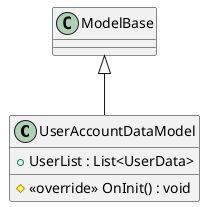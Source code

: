 @startuml
class UserAccountDataModel {
    + UserList : List<UserData>
    # <<override>> OnInit() : void
}
ModelBase <|-- UserAccountDataModel
@enduml
